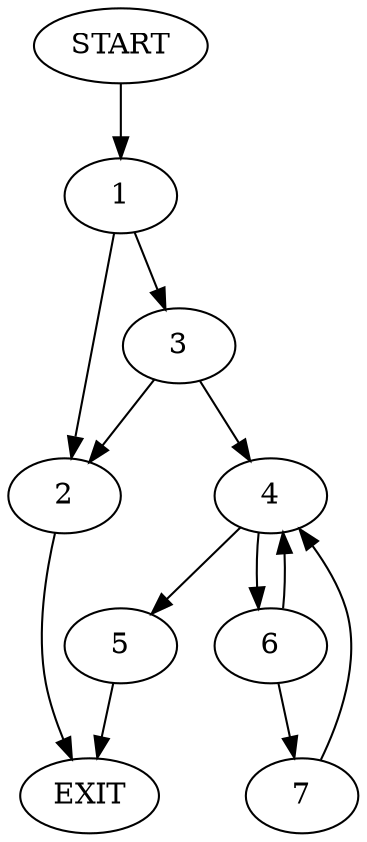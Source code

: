 digraph {
0 [label="START"]
8 [label="EXIT"]
0 -> 1
1 -> 2
1 -> 3
2 -> 8
3 -> 2
3 -> 4
4 -> 5
4 -> 6
6 -> 7
6 -> 4
5 -> 8
7 -> 4
}
